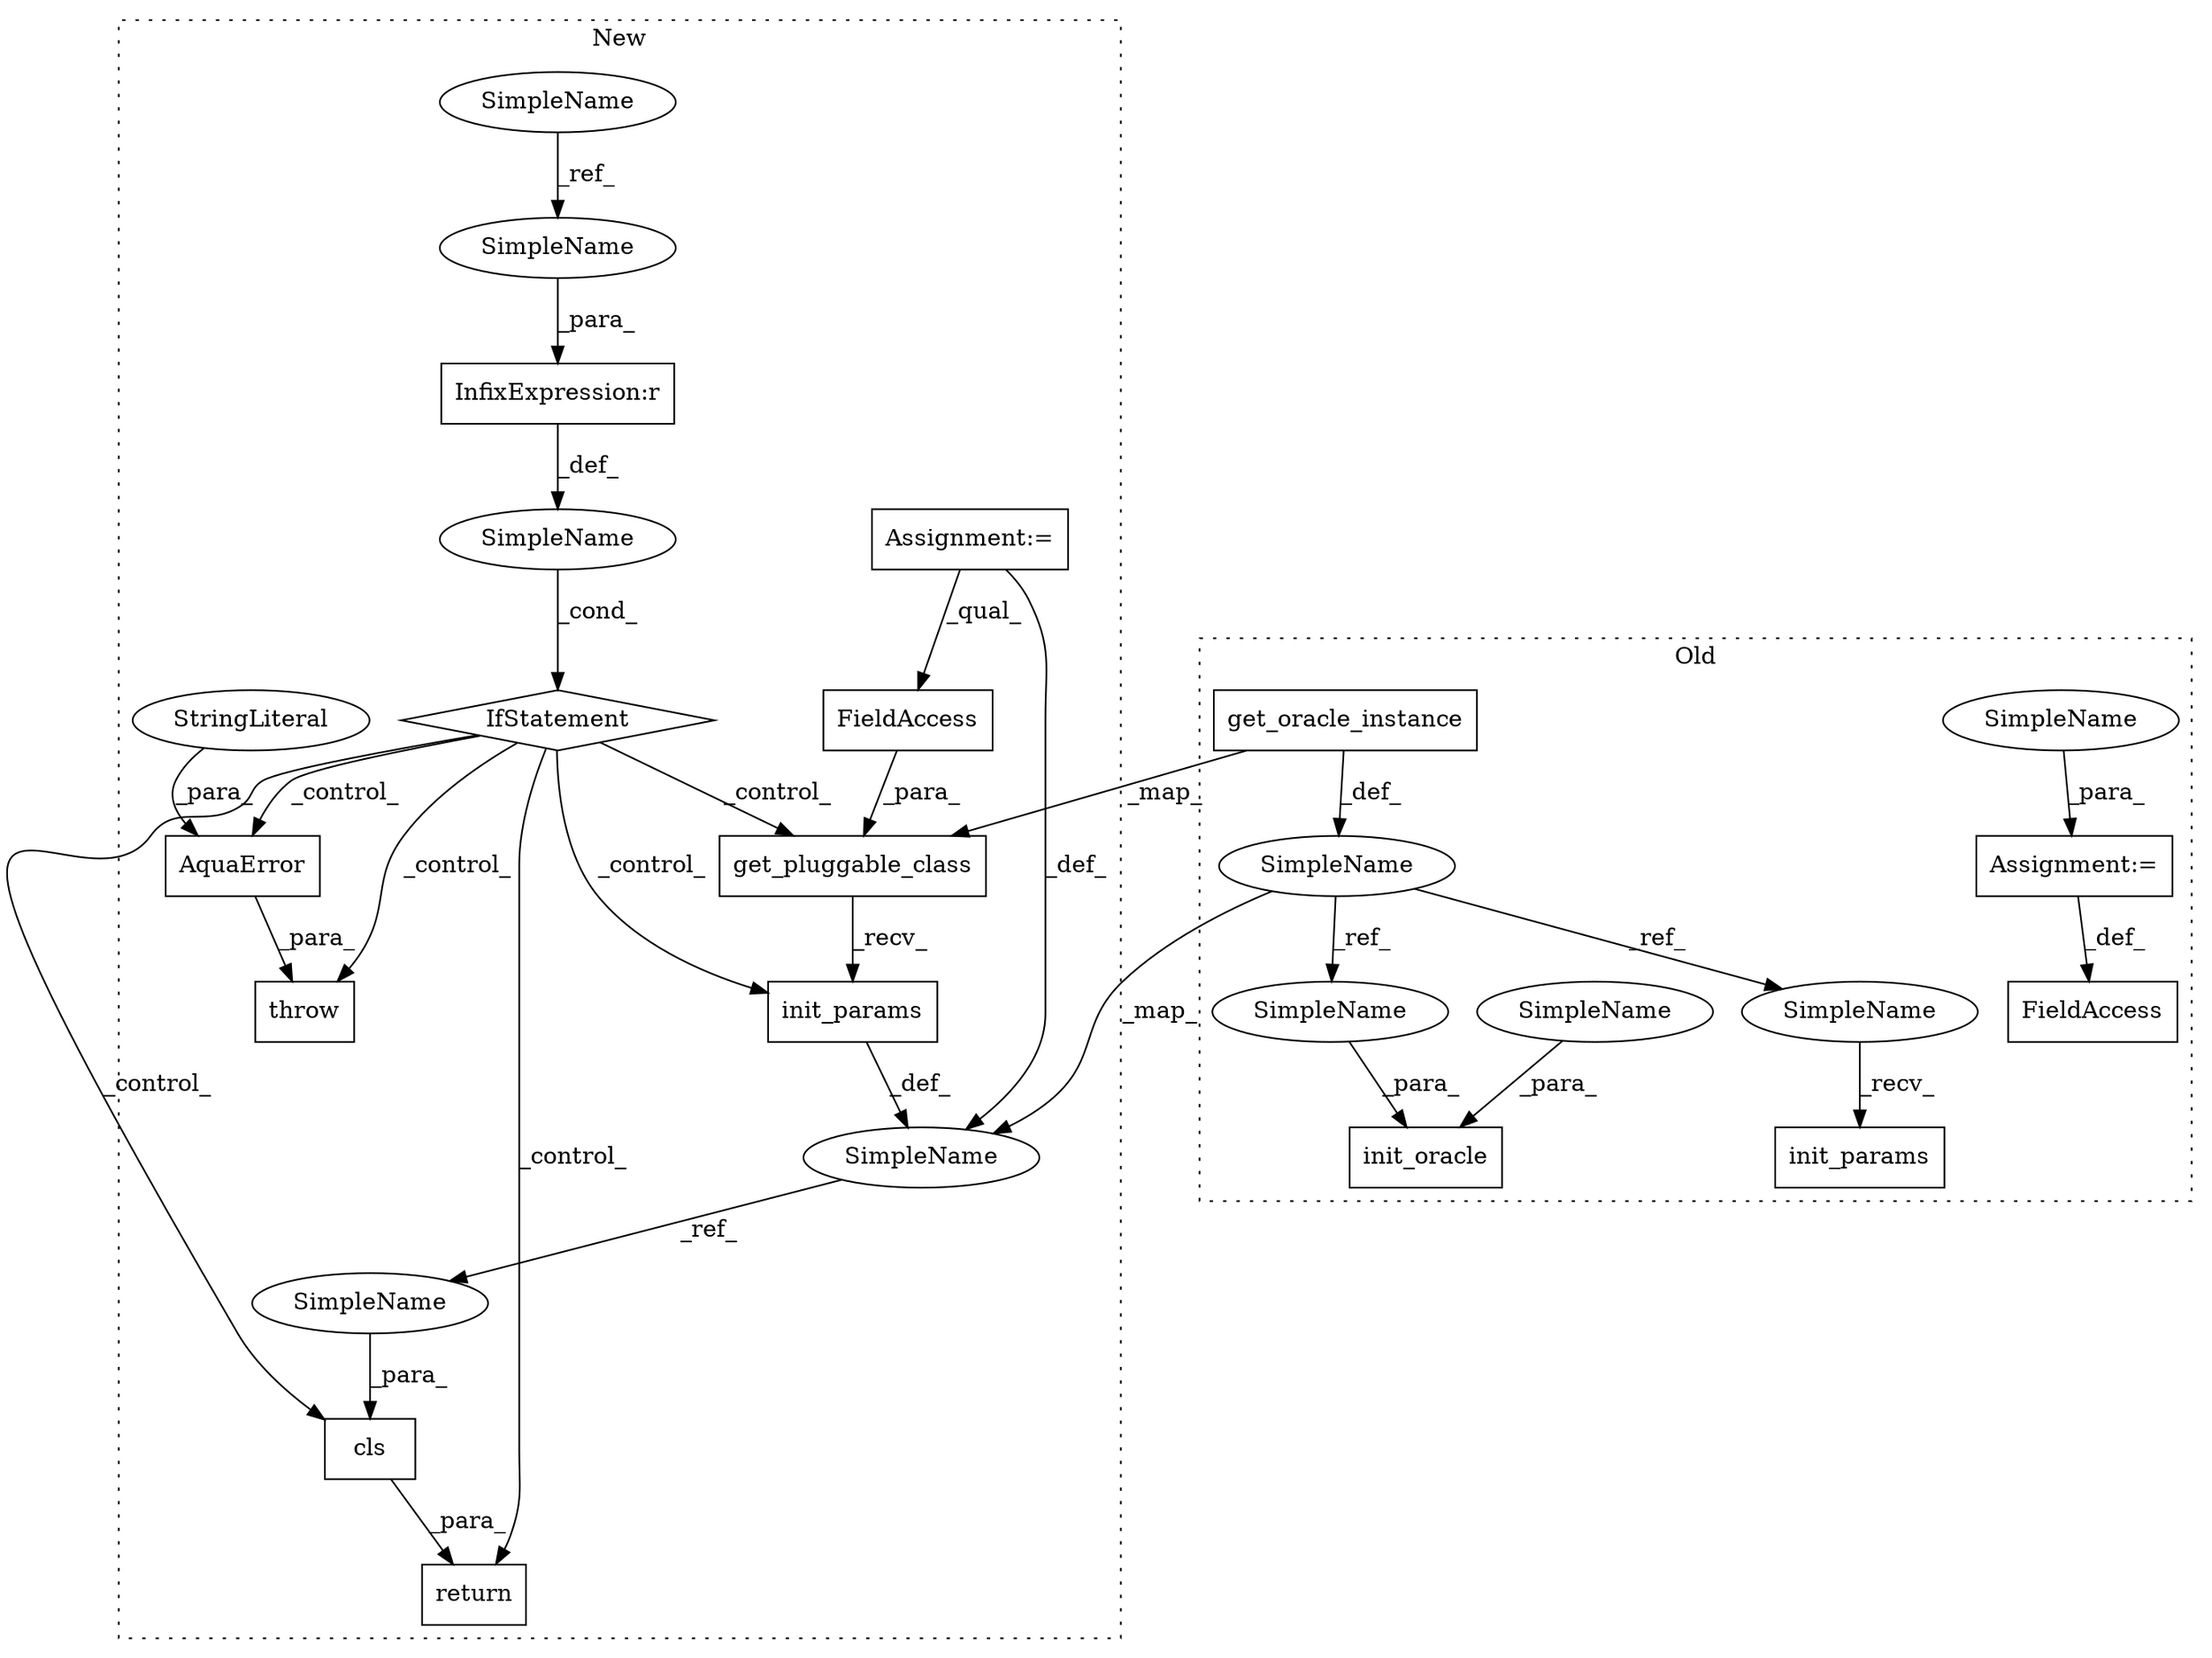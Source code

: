 digraph G {
subgraph cluster0 {
1 [label="init_params" a="32" s="1315,1340" l="12,1" shape="box"];
12 [label="get_oracle_instance" a="32" s="1260,1301" l="20,1" shape="box"];
15 [label="init_oracle" a="32" s="1352,1381" l="12,1" shape="box"];
17 [label="Assignment:=" a="7" s="1169" l="1" shape="box"];
18 [label="FieldAccess" a="22" s="1158" l="11" shape="box"];
19 [label="SimpleName" a="42" s="1253" l="6" shape="ellipse"];
23 [label="SimpleName" a="42" s="1371" l="10" shape="ellipse"];
24 [label="SimpleName" a="42" s="1170" l="10" shape="ellipse"];
25 [label="SimpleName" a="42" s="1308" l="6" shape="ellipse"];
26 [label="SimpleName" a="42" s="1364" l="6" shape="ellipse"];
label = "Old";
style="dotted";
}
subgraph cluster1 {
2 [label="init_params" a="32" s="1476,1501" l="12,1" shape="box"];
3 [label="Assignment:=" a="7" s="1106" l="13" shape="box"];
4 [label="SimpleName" a="42" s="" l="" shape="ellipse"];
5 [label="return" a="41" s="1508" l="7" shape="box"];
6 [label="InfixExpression:r" a="27" s="1197" l="4" shape="box"];
7 [label="throw" a="53" s="1215" l="6" shape="box"];
8 [label="FieldAccess" a="22" s="1432" l="20" shape="box"];
9 [label="IfStatement" a="25" s="1183,1205" l="4,2" shape="diamond"];
10 [label="AquaError" a="32" s="1221,1259" l="10,1" shape="box"];
11 [label="get_pluggable_class" a="32" s="1412,1474" l="20,1" shape="box"];
13 [label="cls" a="32" s="1515,1525" l="4,1" shape="box"];
14 [label="StringLiteral" a="45" s="1231" l="28" shape="ellipse"];
16 [label="SimpleName" a="42" s="981" l="10" shape="ellipse"];
20 [label="SimpleName" a="42" s="1405" l="6" shape="ellipse"];
21 [label="SimpleName" a="42" s="1187" l="10" shape="ellipse"];
22 [label="SimpleName" a="42" s="1519" l="6" shape="ellipse"];
label = "New";
style="dotted";
}
2 -> 20 [label="_def_"];
3 -> 8 [label="_qual_"];
3 -> 20 [label="_def_"];
4 -> 9 [label="_cond_"];
6 -> 4 [label="_def_"];
8 -> 11 [label="_para_"];
9 -> 7 [label="_control_"];
9 -> 5 [label="_control_"];
9 -> 11 [label="_control_"];
9 -> 10 [label="_control_"];
9 -> 13 [label="_control_"];
9 -> 2 [label="_control_"];
10 -> 7 [label="_para_"];
11 -> 2 [label="_recv_"];
12 -> 11 [label="_map_"];
12 -> 19 [label="_def_"];
13 -> 5 [label="_para_"];
14 -> 10 [label="_para_"];
16 -> 21 [label="_ref_"];
17 -> 18 [label="_def_"];
19 -> 26 [label="_ref_"];
19 -> 20 [label="_map_"];
19 -> 25 [label="_ref_"];
20 -> 22 [label="_ref_"];
21 -> 6 [label="_para_"];
22 -> 13 [label="_para_"];
23 -> 15 [label="_para_"];
24 -> 17 [label="_para_"];
25 -> 1 [label="_recv_"];
26 -> 15 [label="_para_"];
}